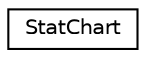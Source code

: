 digraph "그래픽컬한 클래스 계통도"
{
  edge [fontname="Helvetica",fontsize="10",labelfontname="Helvetica",labelfontsize="10"];
  node [fontname="Helvetica",fontsize="10",shape=record];
  rankdir="LR";
  Node0 [label="StatChart",height=0.2,width=0.4,color="black", fillcolor="white", style="filled",URL="$class_stat_chart.html",tooltip="통계 차트 클래스 "];
}
